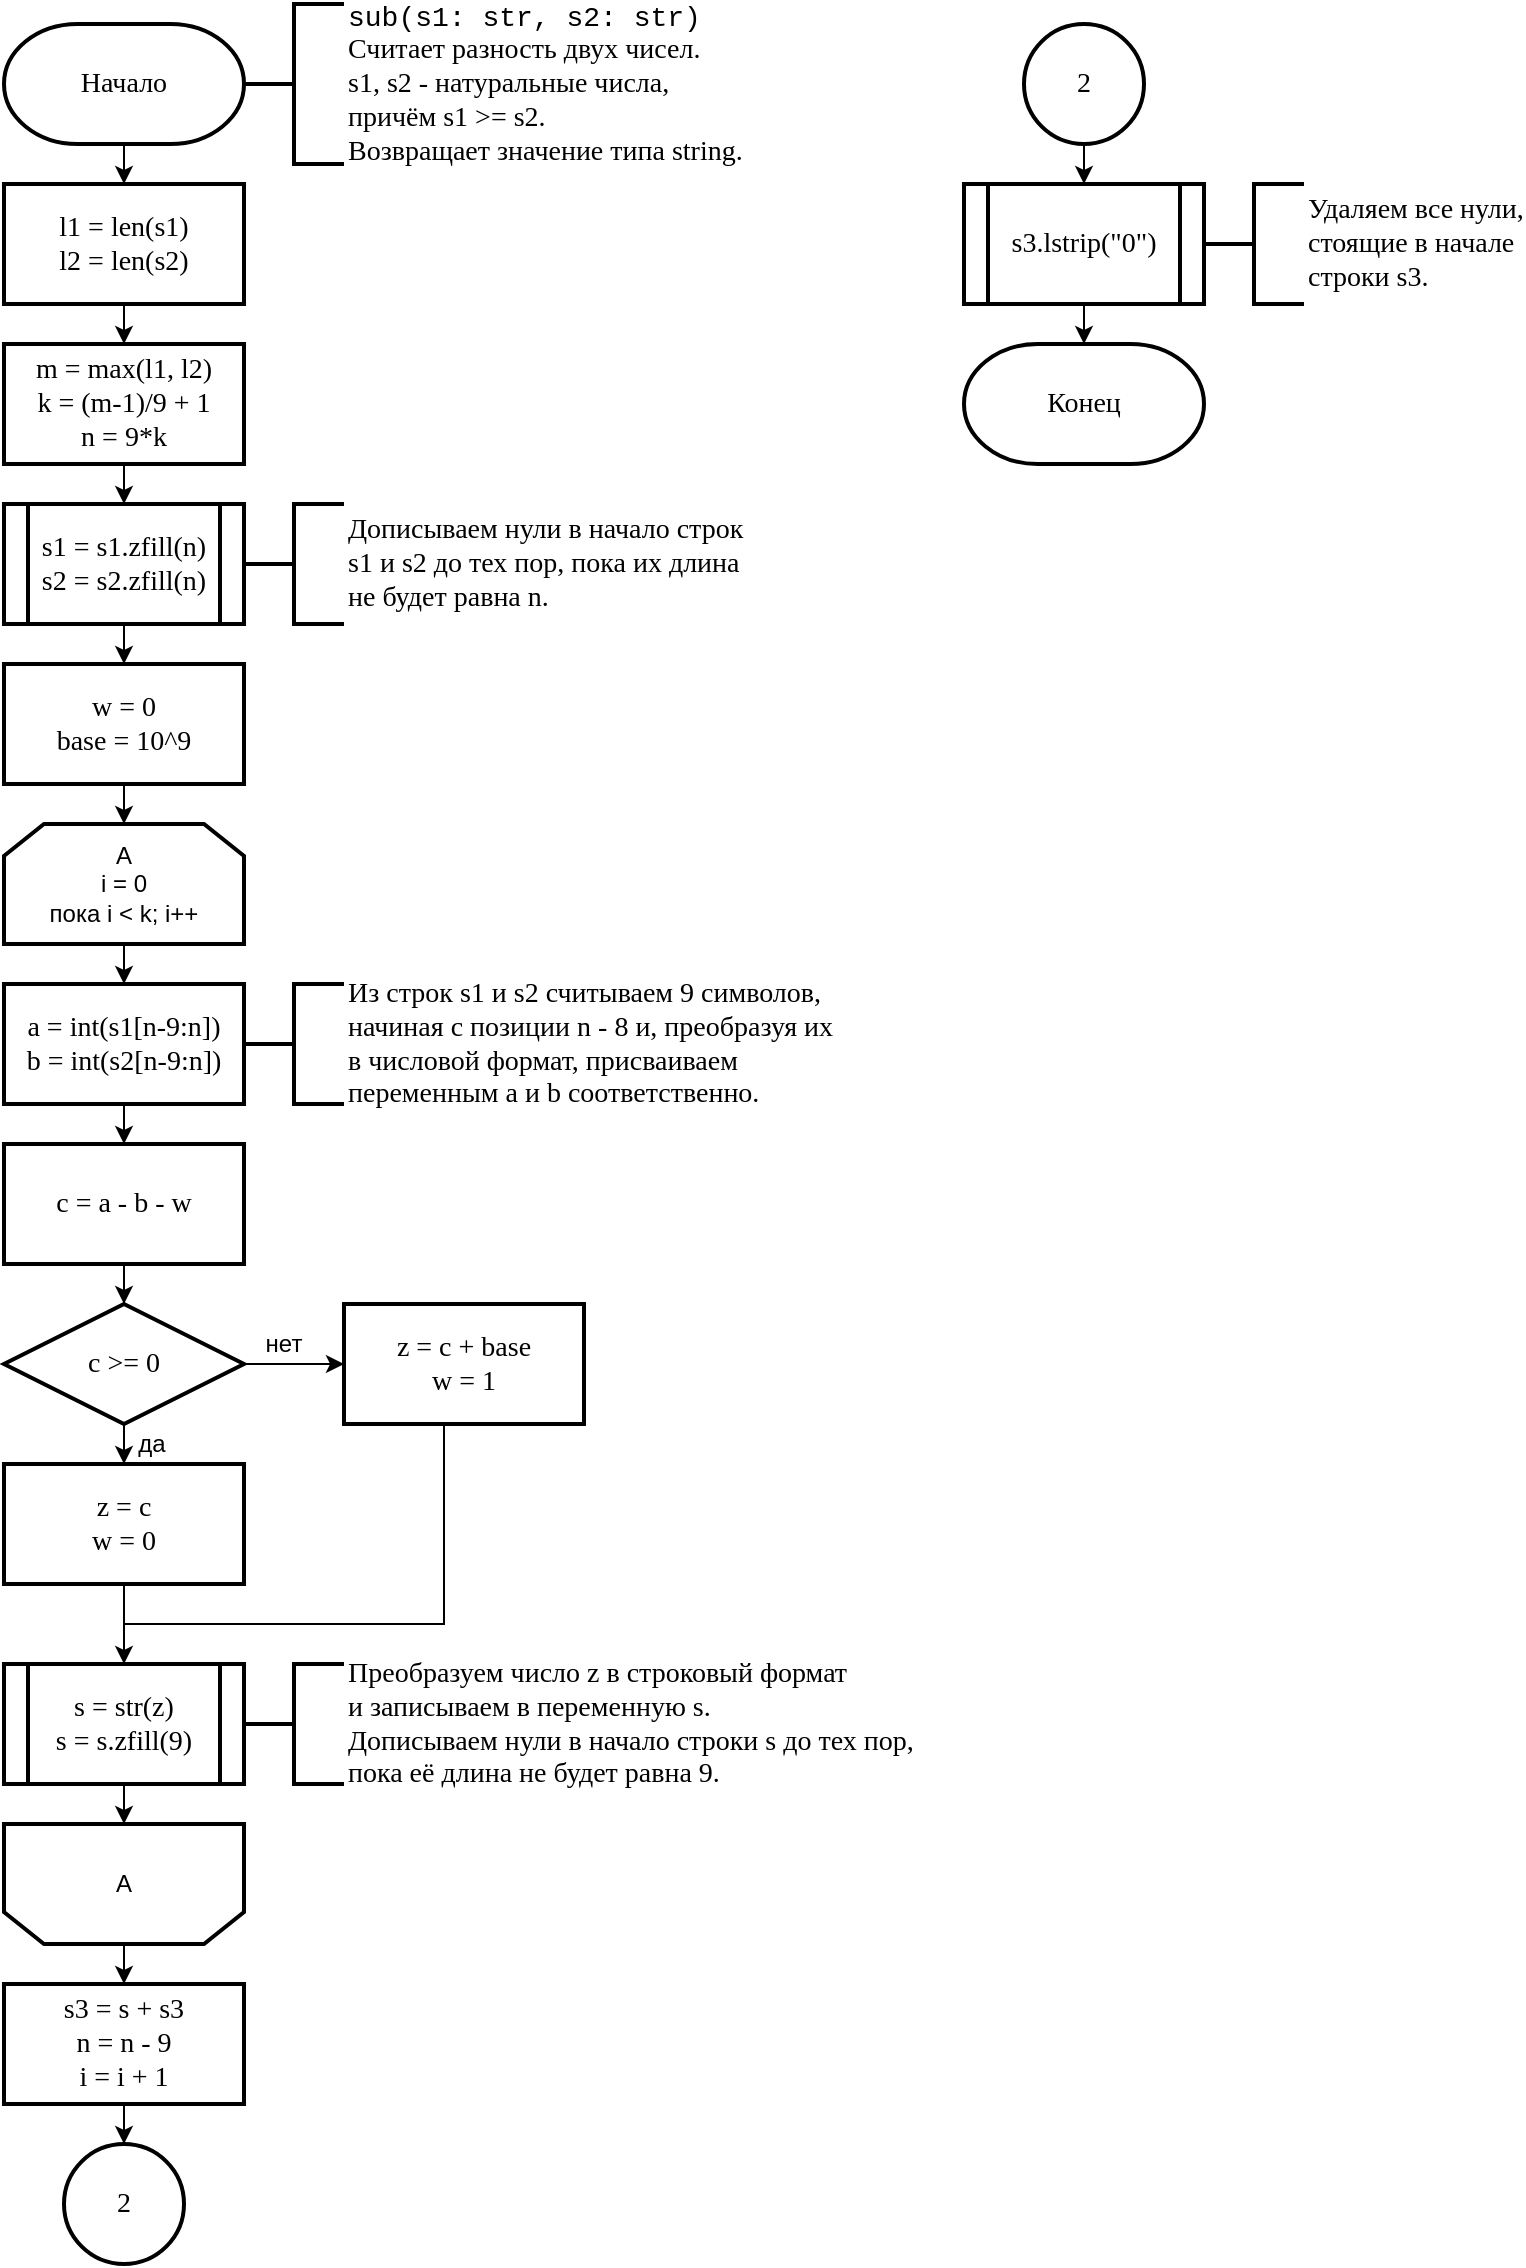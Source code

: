 <mxfile version="14.4.8" type="device"><diagram id="MlSowE7N2zOFGr-4BrM5" name="Page-1"><mxGraphModel dx="1422" dy="773" grid="1" gridSize="10" guides="1" tooltips="1" connect="1" arrows="1" fold="1" page="1" pageScale="1" pageWidth="827" pageHeight="1169" math="0" shadow="0"><root><mxCell id="0"/><mxCell id="1" parent="0"/><mxCell id="eOUjjm0YNrlzB128Bgmo-5" style="edgeStyle=orthogonalEdgeStyle;rounded=0;orthogonalLoop=1;jettySize=auto;html=1;exitX=0.5;exitY=1;exitDx=0;exitDy=0;exitPerimeter=0;entryX=0.5;entryY=0;entryDx=0;entryDy=0;fontFamily=Times New Roman;fontSize=14;" parent="1" source="eOUjjm0YNrlzB128Bgmo-1" target="eOUjjm0YNrlzB128Bgmo-3" edge="1"><mxGeometry relative="1" as="geometry"/></mxCell><mxCell id="eOUjjm0YNrlzB128Bgmo-1" value="Начало" style="strokeWidth=2;html=1;shape=mxgraph.flowchart.terminator;whiteSpace=wrap;fontSize=14;fontFamily=Times New Roman;" parent="1" vertex="1"><mxGeometry x="60" y="40" width="120" height="60" as="geometry"/></mxCell><mxCell id="eOUjjm0YNrlzB128Bgmo-7" style="edgeStyle=orthogonalEdgeStyle;rounded=0;orthogonalLoop=1;jettySize=auto;html=1;exitX=0.5;exitY=1;exitDx=0;exitDy=0;entryX=0.5;entryY=0;entryDx=0;entryDy=0;fontFamily=Times New Roman;fontSize=14;" parent="1" source="eOUjjm0YNrlzB128Bgmo-3" target="eOUjjm0YNrlzB128Bgmo-6" edge="1"><mxGeometry relative="1" as="geometry"/></mxCell><mxCell id="eOUjjm0YNrlzB128Bgmo-3" value="&lt;div&gt;l1 = len(s1)&lt;/div&gt;&lt;div&gt;l2 = len(s2)&lt;br&gt;&lt;/div&gt;" style="rounded=0;whiteSpace=wrap;html=1;absoluteArcSize=1;arcSize=14;strokeWidth=2;fontFamily=Times New Roman;fontSize=14;" parent="1" vertex="1"><mxGeometry x="60" y="120" width="120" height="60" as="geometry"/></mxCell><mxCell id="eOUjjm0YNrlzB128Bgmo-4" value="&lt;div&gt;&lt;font face=&quot;Courier New&quot;&gt;sub(s1: str, s2: str)&lt;/font&gt;&lt;/div&gt;&lt;div&gt;Считает разность двух чисел.&lt;/div&gt;&lt;div&gt;s1, s2 - натуральные числа,&lt;/div&gt;&lt;div&gt;причём s1 &amp;gt;= s2.&lt;br&gt;&lt;/div&gt;&lt;div&gt;Возвращает значение типа string.&lt;br&gt;&lt;/div&gt;" style="strokeWidth=2;html=1;shape=mxgraph.flowchart.annotation_2;align=left;labelPosition=right;pointerEvents=1;fontFamily=Times New Roman;fontSize=14;" parent="1" vertex="1"><mxGeometry x="180" y="30" width="50" height="80" as="geometry"/></mxCell><mxCell id="eOUjjm0YNrlzB128Bgmo-9" style="edgeStyle=orthogonalEdgeStyle;rounded=0;orthogonalLoop=1;jettySize=auto;html=1;exitX=0.5;exitY=1;exitDx=0;exitDy=0;entryX=0.5;entryY=0;entryDx=0;entryDy=0;fontFamily=Times New Roman;fontSize=14;" parent="1" source="eOUjjm0YNrlzB128Bgmo-6" edge="1"><mxGeometry relative="1" as="geometry"><mxPoint x="120" y="280" as="targetPoint"/></mxGeometry></mxCell><mxCell id="eOUjjm0YNrlzB128Bgmo-6" value="&lt;div&gt;m = max(l1, l2)&lt;/div&gt;&lt;div&gt;k = (m-1)/9 + 1&lt;/div&gt;&lt;div&gt;n = 9*k&lt;br&gt;&lt;/div&gt;" style="rounded=0;whiteSpace=wrap;html=1;absoluteArcSize=1;arcSize=14;strokeWidth=2;fontFamily=Times New Roman;fontSize=14;" parent="1" vertex="1"><mxGeometry x="60" y="200" width="120" height="60" as="geometry"/></mxCell><mxCell id="eOUjjm0YNrlzB128Bgmo-13" style="edgeStyle=orthogonalEdgeStyle;rounded=0;orthogonalLoop=1;jettySize=auto;html=1;exitX=0.5;exitY=1;exitDx=0;exitDy=0;entryX=0.5;entryY=0;entryDx=0;entryDy=0;fontFamily=Times New Roman;fontSize=14;" parent="1" target="eOUjjm0YNrlzB128Bgmo-12" edge="1"><mxGeometry relative="1" as="geometry"><mxPoint x="120" y="340" as="sourcePoint"/></mxGeometry></mxCell><mxCell id="eOUjjm0YNrlzB128Bgmo-10" value="&lt;div&gt;Дописываем нули в начало строк&lt;/div&gt;&lt;div&gt;s1 и s2 до тех пор, пока их длина&lt;/div&gt;&lt;div&gt;не будет равна n.&lt;br&gt;&lt;/div&gt;" style="strokeWidth=2;html=1;shape=mxgraph.flowchart.annotation_2;align=left;labelPosition=right;pointerEvents=1;fontFamily=Times New Roman;fontSize=14;" parent="1" vertex="1"><mxGeometry x="180" y="280" width="50" height="60" as="geometry"/></mxCell><mxCell id="eOUjjm0YNrlzB128Bgmo-15" style="edgeStyle=orthogonalEdgeStyle;rounded=0;orthogonalLoop=1;jettySize=auto;html=1;exitX=0.5;exitY=1;exitDx=0;exitDy=0;entryX=0.5;entryY=0;entryDx=0;entryDy=0;fontFamily=Times New Roman;fontSize=14;" parent="1" source="eOUjjm0YNrlzB128Bgmo-12" edge="1"><mxGeometry relative="1" as="geometry"><mxPoint x="120" y="440" as="targetPoint"/></mxGeometry></mxCell><mxCell id="eOUjjm0YNrlzB128Bgmo-12" value="&lt;div&gt;w = 0&lt;/div&gt;&lt;div&gt;base = 10^9&lt;br&gt;&lt;/div&gt;" style="rounded=0;whiteSpace=wrap;html=1;absoluteArcSize=1;arcSize=14;strokeWidth=2;fontFamily=Times New Roman;fontSize=14;" parent="1" vertex="1"><mxGeometry x="60" y="360" width="120" height="60" as="geometry"/></mxCell><mxCell id="eOUjjm0YNrlzB128Bgmo-17" style="edgeStyle=orthogonalEdgeStyle;rounded=0;orthogonalLoop=1;jettySize=auto;html=1;exitX=0.5;exitY=1;exitDx=0;exitDy=0;entryX=0.5;entryY=0;entryDx=0;entryDy=0;fontFamily=Times New Roman;fontSize=14;" parent="1" target="eOUjjm0YNrlzB128Bgmo-16" edge="1"><mxGeometry relative="1" as="geometry"><mxPoint x="120" y="500" as="sourcePoint"/></mxGeometry></mxCell><mxCell id="eOUjjm0YNrlzB128Bgmo-19" style="edgeStyle=orthogonalEdgeStyle;rounded=0;orthogonalLoop=1;jettySize=auto;html=1;exitX=0.5;exitY=1;exitDx=0;exitDy=0;entryX=0.5;entryY=0;entryDx=0;entryDy=0;fontFamily=Times New Roman;fontSize=14;" parent="1" source="eOUjjm0YNrlzB128Bgmo-16" target="eOUjjm0YNrlzB128Bgmo-18" edge="1"><mxGeometry relative="1" as="geometry"/></mxCell><mxCell id="eOUjjm0YNrlzB128Bgmo-16" value="&lt;div&gt;a = int(s1[n-9:n])&lt;/div&gt;&lt;div&gt;b = int(s2[n-9:n])&lt;/div&gt;" style="rounded=0;whiteSpace=wrap;html=1;absoluteArcSize=1;arcSize=14;strokeWidth=2;fontFamily=Times New Roman;fontSize=14;" parent="1" vertex="1"><mxGeometry x="60" y="520" width="120" height="60" as="geometry"/></mxCell><mxCell id="eOUjjm0YNrlzB128Bgmo-39" style="edgeStyle=orthogonalEdgeStyle;rounded=0;orthogonalLoop=1;jettySize=auto;html=1;exitX=0.5;exitY=1;exitDx=0;exitDy=0;entryX=0.5;entryY=0;entryDx=0;entryDy=0;entryPerimeter=0;endArrow=classic;endFill=1;fontFamily=Times New Roman;fontSize=14;" parent="1" source="eOUjjm0YNrlzB128Bgmo-18" target="eOUjjm0YNrlzB128Bgmo-23" edge="1"><mxGeometry relative="1" as="geometry"/></mxCell><mxCell id="eOUjjm0YNrlzB128Bgmo-18" value="c = a - b - w" style="rounded=0;whiteSpace=wrap;html=1;absoluteArcSize=1;arcSize=14;strokeWidth=2;fontFamily=Times New Roman;fontSize=14;" parent="1" vertex="1"><mxGeometry x="60" y="600" width="120" height="60" as="geometry"/></mxCell><mxCell id="eOUjjm0YNrlzB128Bgmo-20" value="&lt;div&gt;Из строк s1 и s2 считываем 9 символов,&lt;/div&gt;&lt;div&gt;начиная с позиции n - 8 и, преобразуя их&lt;/div&gt;&lt;div&gt;в числовой формат, присваиваем&lt;/div&gt;&lt;div&gt;переменным a и b соответственно.&lt;br&gt;&lt;/div&gt;" style="strokeWidth=2;html=1;shape=mxgraph.flowchart.annotation_2;align=left;labelPosition=right;pointerEvents=1;fontFamily=Times New Roman;fontSize=14;" parent="1" vertex="1"><mxGeometry x="180" y="520" width="50" height="60" as="geometry"/></mxCell><mxCell id="eOUjjm0YNrlzB128Bgmo-25" value="" style="edgeStyle=orthogonalEdgeStyle;rounded=0;orthogonalLoop=1;jettySize=auto;html=1;exitX=0.5;exitY=1;exitDx=0;exitDy=0;exitPerimeter=0;entryX=0.5;entryY=0;entryDx=0;entryDy=0;fontFamily=Times New Roman;fontSize=14;" parent="1" source="eOUjjm0YNrlzB128Bgmo-23" target="eOUjjm0YNrlzB128Bgmo-24" edge="1"><mxGeometry relative="1" as="geometry"/></mxCell><mxCell id="eOUjjm0YNrlzB128Bgmo-31" value="&lt;div&gt;&lt;br&gt;&lt;/div&gt;" style="edgeStyle=orthogonalEdgeStyle;rounded=0;orthogonalLoop=1;jettySize=auto;html=1;exitX=1;exitY=0.5;exitDx=0;exitDy=0;exitPerimeter=0;entryX=0;entryY=0.5;entryDx=0;entryDy=0;fontFamily=Times New Roman;fontSize=14;" parent="1" source="eOUjjm0YNrlzB128Bgmo-23" target="eOUjjm0YNrlzB128Bgmo-26" edge="1"><mxGeometry relative="1" as="geometry"/></mxCell><mxCell id="eOUjjm0YNrlzB128Bgmo-23" value="c &amp;gt;= 0" style="strokeWidth=2;html=1;shape=mxgraph.flowchart.decision;whiteSpace=wrap;rounded=0;fontFamily=Times New Roman;fontSize=14;" parent="1" vertex="1"><mxGeometry x="60" y="680" width="120" height="60" as="geometry"/></mxCell><mxCell id="iQkIhxHiQu6HrQR2R2wa-7" style="edgeStyle=orthogonalEdgeStyle;rounded=0;orthogonalLoop=1;jettySize=auto;html=1;exitX=0.5;exitY=1;exitDx=0;exitDy=0;entryX=0.5;entryY=0;entryDx=0;entryDy=0;" edge="1" parent="1" source="eOUjjm0YNrlzB128Bgmo-24" target="eOUjjm0YNrlzB128Bgmo-53"><mxGeometry relative="1" as="geometry"/></mxCell><mxCell id="eOUjjm0YNrlzB128Bgmo-24" value="&lt;div&gt;z = c&lt;/div&gt;&lt;div&gt;w = 0&lt;br&gt;&lt;/div&gt;" style="rounded=0;whiteSpace=wrap;html=1;absoluteArcSize=1;arcSize=14;strokeWidth=2;fontFamily=Times New Roman;fontSize=14;" parent="1" vertex="1"><mxGeometry x="60" y="760" width="120" height="60" as="geometry"/></mxCell><mxCell id="eOUjjm0YNrlzB128Bgmo-35" style="edgeStyle=orthogonalEdgeStyle;rounded=0;orthogonalLoop=1;jettySize=auto;html=1;exitX=0.5;exitY=1;exitDx=0;exitDy=0;fontFamily=Times New Roman;fontSize=14;endArrow=none;endFill=0;" parent="1" source="eOUjjm0YNrlzB128Bgmo-26" edge="1"><mxGeometry relative="1" as="geometry"><mxPoint x="120" y="860" as="targetPoint"/><Array as="points"><mxPoint x="280" y="740"/><mxPoint x="280" y="840"/><mxPoint x="120" y="840"/></Array></mxGeometry></mxCell><mxCell id="eOUjjm0YNrlzB128Bgmo-26" value="&lt;div&gt;z = c + base&lt;/div&gt;&lt;div&gt;w = 1&lt;br&gt;&lt;/div&gt;" style="rounded=0;whiteSpace=wrap;html=1;absoluteArcSize=1;arcSize=14;strokeWidth=2;fontFamily=Times New Roman;fontSize=14;" parent="1" vertex="1"><mxGeometry x="230" y="680" width="120" height="60" as="geometry"/></mxCell><mxCell id="iQkIhxHiQu6HrQR2R2wa-8" style="edgeStyle=orthogonalEdgeStyle;rounded=0;orthogonalLoop=1;jettySize=auto;html=1;exitX=0.5;exitY=1;exitDx=0;exitDy=0;entryX=0.5;entryY=0;entryDx=0;entryDy=0;" edge="1" parent="1" source="eOUjjm0YNrlzB128Bgmo-36" target="eOUjjm0YNrlzB128Bgmo-43"><mxGeometry relative="1" as="geometry"/></mxCell><mxCell id="eOUjjm0YNrlzB128Bgmo-36" value="&lt;div&gt;s3 = s + s3&lt;/div&gt;&lt;div&gt;n = n - 9&lt;/div&gt;&lt;div&gt;i = i + 1&lt;br&gt;&lt;/div&gt;" style="rounded=0;whiteSpace=wrap;html=1;absoluteArcSize=1;arcSize=14;strokeWidth=2;fontFamily=Times New Roman;fontSize=14;" parent="1" vertex="1"><mxGeometry x="60" y="1020" width="120" height="60" as="geometry"/></mxCell><mxCell id="eOUjjm0YNrlzB128Bgmo-43" value="2" style="ellipse;whiteSpace=wrap;html=1;aspect=fixed;rounded=0;strokeWidth=2;fontFamily=Times New Roman;fontSize=14;" parent="1" vertex="1"><mxGeometry x="90" y="1100" width="60" height="60" as="geometry"/></mxCell><mxCell id="C9-OJaJHR71Fi_lrb9eS-1" style="edgeStyle=orthogonalEdgeStyle;rounded=0;orthogonalLoop=1;jettySize=auto;html=1;exitX=0.5;exitY=1;exitDx=0;exitDy=0;entryX=0.5;entryY=0;entryDx=0;entryDy=0;" parent="1" source="eOUjjm0YNrlzB128Bgmo-44" target="eOUjjm0YNrlzB128Bgmo-54" edge="1"><mxGeometry relative="1" as="geometry"/></mxCell><mxCell id="eOUjjm0YNrlzB128Bgmo-44" value="2" style="ellipse;whiteSpace=wrap;html=1;aspect=fixed;rounded=0;strokeWidth=2;fontFamily=Times New Roman;fontSize=14;" parent="1" vertex="1"><mxGeometry x="570" y="40" width="60" height="60" as="geometry"/></mxCell><mxCell id="eOUjjm0YNrlzB128Bgmo-52" value="&lt;div&gt;s1 = s1.zfill(n)&lt;/div&gt;&lt;div&gt;s2 = s2.zfill(n)&lt;/div&gt;" style="shape=process;whiteSpace=wrap;html=1;backgroundOutline=1;rounded=0;strokeWidth=2;fontFamily=Times New Roman;fontSize=14;" parent="1" vertex="1"><mxGeometry x="60" y="280" width="120" height="60" as="geometry"/></mxCell><mxCell id="iQkIhxHiQu6HrQR2R2wa-10" style="edgeStyle=orthogonalEdgeStyle;rounded=0;orthogonalLoop=1;jettySize=auto;html=1;exitX=0.5;exitY=1;exitDx=0;exitDy=0;entryX=0.5;entryY=1;entryDx=0;entryDy=0;" edge="1" parent="1" source="eOUjjm0YNrlzB128Bgmo-53" target="iQkIhxHiQu6HrQR2R2wa-9"><mxGeometry relative="1" as="geometry"/></mxCell><mxCell id="eOUjjm0YNrlzB128Bgmo-53" value="&lt;div&gt;s = str(z)&lt;/div&gt;&lt;div&gt;s = s.zfill(9)&lt;br&gt;&lt;/div&gt;" style="shape=process;whiteSpace=wrap;html=1;backgroundOutline=1;rounded=0;strokeWidth=2;fontFamily=Times New Roman;fontSize=14;" parent="1" vertex="1"><mxGeometry x="60" y="860" width="120" height="60" as="geometry"/></mxCell><mxCell id="eOUjjm0YNrlzB128Bgmo-60" style="edgeStyle=orthogonalEdgeStyle;rounded=0;orthogonalLoop=1;jettySize=auto;html=1;exitX=0.5;exitY=1;exitDx=0;exitDy=0;entryX=0.5;entryY=0;entryDx=0;entryDy=0;entryPerimeter=0;endArrow=classic;endFill=1;fontFamily=Times New Roman;fontSize=14;" parent="1" source="eOUjjm0YNrlzB128Bgmo-54" target="eOUjjm0YNrlzB128Bgmo-59" edge="1"><mxGeometry relative="1" as="geometry"/></mxCell><mxCell id="eOUjjm0YNrlzB128Bgmo-54" value="s3.lstrip(&quot;0&quot;)" style="shape=process;whiteSpace=wrap;html=1;backgroundOutline=1;rounded=0;strokeWidth=2;fontFamily=Times New Roman;fontSize=14;" parent="1" vertex="1"><mxGeometry x="540" y="120" width="120" height="60" as="geometry"/></mxCell><mxCell id="eOUjjm0YNrlzB128Bgmo-57" value="&lt;div&gt;Удаляем все нули,&lt;/div&gt;&lt;div&gt;стоящие в начале&lt;/div&gt;&lt;div&gt;строки s3.&lt;br&gt;&lt;/div&gt;" style="strokeWidth=2;html=1;shape=mxgraph.flowchart.annotation_2;align=left;labelPosition=right;pointerEvents=1;fontFamily=Times New Roman;fontSize=14;" parent="1" vertex="1"><mxGeometry x="660" y="120" width="50" height="60" as="geometry"/></mxCell><mxCell id="eOUjjm0YNrlzB128Bgmo-59" value="Конец" style="strokeWidth=2;html=1;shape=mxgraph.flowchart.terminator;whiteSpace=wrap;fontSize=14;fontFamily=Times New Roman;" parent="1" vertex="1"><mxGeometry x="540" y="200" width="120" height="60" as="geometry"/></mxCell><mxCell id="eOUjjm0YNrlzB128Bgmo-62" value="да" style="text;html=1;strokeColor=none;fillColor=none;align=center;verticalAlign=middle;whiteSpace=wrap;rounded=0;" parent="1" vertex="1"><mxGeometry x="124" y="740" width="20" height="20" as="geometry"/></mxCell><mxCell id="eOUjjm0YNrlzB128Bgmo-63" value="нет" style="text;html=1;strokeColor=none;fillColor=none;align=center;verticalAlign=middle;whiteSpace=wrap;rounded=0;" parent="1" vertex="1"><mxGeometry x="190" y="690" width="20" height="20" as="geometry"/></mxCell><mxCell id="C9-OJaJHR71Fi_lrb9eS-2" value="&lt;div&gt;Преобразуем число z в строковый формат&lt;/div&gt;&lt;div&gt;и записываем в переменную s.&lt;br&gt;&lt;/div&gt;&lt;div&gt;Дописываем нули в начало строки s до тех пор,&lt;/div&gt;&lt;div&gt;пока её длина не будет равна 9.&lt;br&gt;&lt;/div&gt;" style="strokeWidth=2;html=1;shape=mxgraph.flowchart.annotation_2;align=left;labelPosition=right;pointerEvents=1;fontFamily=Times New Roman;fontSize=14;" parent="1" vertex="1"><mxGeometry x="180" y="860" width="50" height="60" as="geometry"/></mxCell><mxCell id="iQkIhxHiQu6HrQR2R2wa-1" value="&lt;div&gt;А&lt;/div&gt;&lt;div&gt;i = 0&lt;/div&gt;&lt;div&gt;пока i &amp;lt; k; i++&lt;br&gt;&lt;/div&gt;" style="shape=loopLimit;whiteSpace=wrap;html=1;strokeWidth=2;" vertex="1" parent="1"><mxGeometry x="60" y="440" width="120" height="60" as="geometry"/></mxCell><mxCell id="iQkIhxHiQu6HrQR2R2wa-11" style="edgeStyle=orthogonalEdgeStyle;rounded=0;orthogonalLoop=1;jettySize=auto;html=1;exitX=0.5;exitY=0;exitDx=0;exitDy=0;entryX=0.5;entryY=0;entryDx=0;entryDy=0;" edge="1" parent="1" source="iQkIhxHiQu6HrQR2R2wa-9" target="eOUjjm0YNrlzB128Bgmo-36"><mxGeometry relative="1" as="geometry"/></mxCell><mxCell id="iQkIhxHiQu6HrQR2R2wa-9" value="А" style="shape=loopLimit;whiteSpace=wrap;html=1;strokeWidth=2;direction=west;" vertex="1" parent="1"><mxGeometry x="60" y="940" width="120" height="60" as="geometry"/></mxCell></root></mxGraphModel></diagram></mxfile>